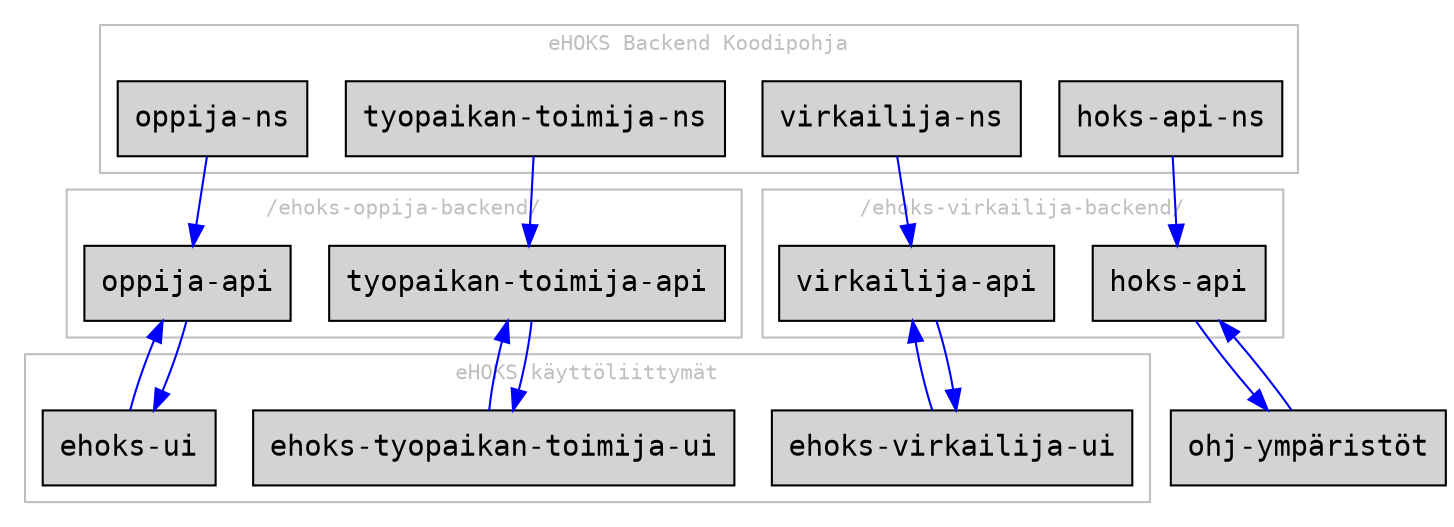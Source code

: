 digraph{
  graph [fontname = "monospace", fontsize="10", color="grey", fontcolor="grey"];
  node [fontname = "monospace", shape="box", style="filled"];
  edge [fontname = "monospace", color="blue", fontcolor="blue",fontsize="10"];

  subgraph clusterKoodipohja {
    label="eHOKS Backend Koodipohja"
    "virkailija-ns"
    "oppija-ns"
    "tyopaikan-toimija-ns"
    "hoks-api-ns"
  }

  subgraph clusterVirkailijaApi {
    label="/ehoks-virkailija-backend/"
    "virkailija-api"
    "virkailija-ns"
    "hoks-api"
  }

  subgraph clusterJulkinenApi {
    label="/ehoks-oppija-backend/"
    "oppija-api"
    "tyopaikan-toimija-api"
  }

  subgraph clusterEhoksUI {
   label="eHOKS käyttöliittymät"
   "ehoks-ui"
   "ehoks-virkailija-ui"
   "ehoks-tyopaikan-toimija-ui"
  }

  "virkailija-ns" -> "virkailija-api"
  "oppija-ns" -> "oppija-api"
  "tyopaikan-toimija-ns" -> "tyopaikan-toimija-api"
  "hoks-api-ns" -> "hoks-api"


  "hoks-api" -> "ohj-ympäristöt"
  "ohj-ympäristöt" -> "hoks-api"
  "oppija-api" -> "ehoks-ui"
  "ehoks-ui" -> "oppija-api"
  "virkailija-api" -> "ehoks-virkailija-ui"
  "ehoks-virkailija-ui" -> "virkailija-api"
  "tyopaikan-toimija-api" -> "ehoks-tyopaikan-toimija-ui"
  "ehoks-tyopaikan-toimija-ui" -> "tyopaikan-toimija-api"
}